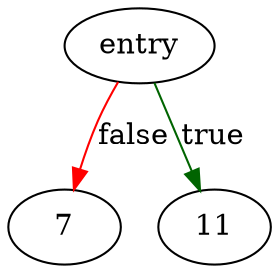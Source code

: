 digraph "lbuf_flush" {
	// Node definitions.
	0 [label=entry];
	7;
	11;

	// Edge definitions.
	0 -> 7 [
		color=red
		label=false
	];
	0 -> 11 [
		color=darkgreen
		label=true
	];
}